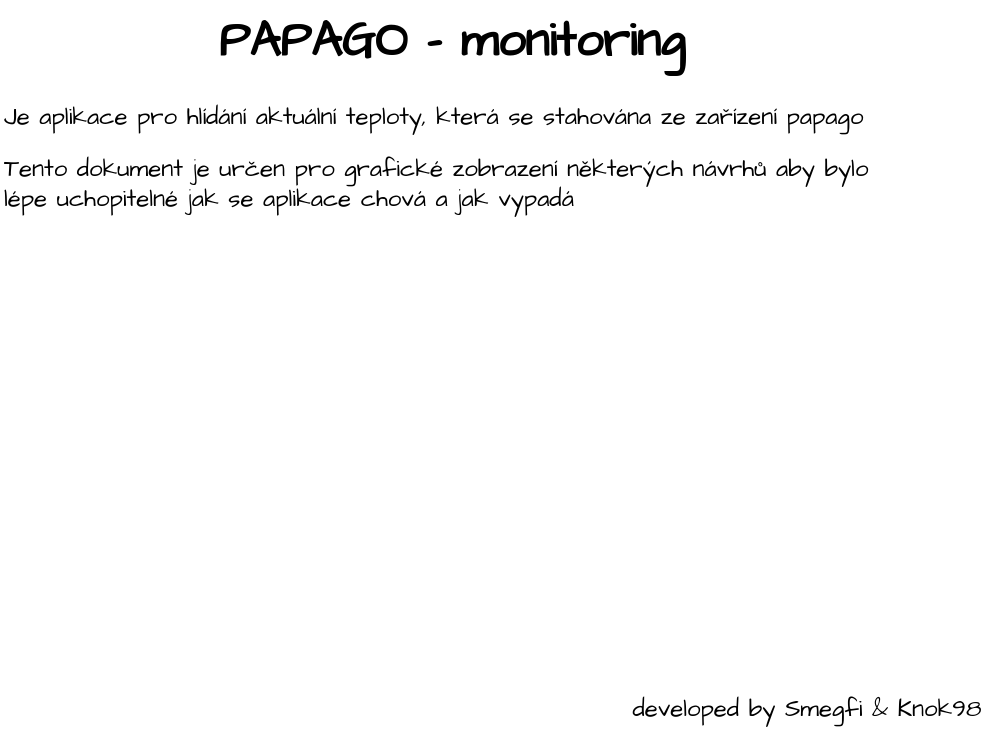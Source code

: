 <mxfile version="26.0.15" pages="5">
  <diagram id="ERtXlMJSA7WXMQ6uc__j" name="README">
    <mxGraphModel dx="1195" dy="643" grid="1" gridSize="10" guides="1" tooltips="1" connect="1" arrows="1" fold="1" page="1" pageScale="1" pageWidth="583" pageHeight="413" math="0" shadow="0">
      <root>
        <mxCell id="0" />
        <mxCell id="1" parent="0" />
        <mxCell id="9PBIs0JBvSnXalmwdj_4-1" value="&lt;h1 style=&quot;text-align: center; margin-top: 0px;&quot;&gt;PAPAGO - monitoring&lt;/h1&gt;&lt;p&gt;Je aplikace pro hlídání aktuální teploty, která se stahována ze zařízení papago&lt;/p&gt;&lt;p&gt;Tento dokument je určen pro grafické zobrazení některých návrhů aby bylo lépe uchopitelné jak se aplikace chová a jak vypadá&lt;/p&gt;" style="text;html=1;whiteSpace=wrap;overflow=hidden;rounded=0;fontFamily=Architects Daughter;fontSource=https%3A%2F%2Ffonts.googleapis.com%2Fcss%3Ffamily%3DArchitects%2BDaughter;" vertex="1" parent="1">
          <mxGeometry x="67" y="30" width="450" height="120" as="geometry" />
        </mxCell>
        <mxCell id="9PBIs0JBvSnXalmwdj_4-3" value="developed by Smegfi &amp;amp; Knok98" style="text;html=1;align=center;verticalAlign=middle;resizable=0;points=[];autosize=1;strokeColor=none;fillColor=none;fontFamily=Architects Daughter;fontSource=https%3A%2F%2Ffonts.googleapis.com%2Fcss%3Ffamily%3DArchitects%2BDaughter;" vertex="1" parent="1">
          <mxGeometry x="370" y="370" width="200" height="30" as="geometry" />
        </mxCell>
      </root>
    </mxGraphModel>
  </diagram>
  <diagram id="iAVykBxmEyGnUhNRmI2c" name="main-scheme">
    <mxGraphModel dx="1595" dy="1043" grid="1" gridSize="10" guides="1" tooltips="1" connect="1" arrows="1" fold="1" page="0" pageScale="1" pageWidth="583" pageHeight="413" math="0" shadow="0">
      <root>
        <mxCell id="0" />
        <mxCell id="1" parent="0" />
        <mxCell id="vjVpThjuLFEiBxzSkFTY-4" style="rounded=0;sketch=1;hachureGap=4;jiggle=2;curveFitting=1;orthogonalLoop=1;jettySize=auto;html=1;fontFamily=Architects Daughter;fontSource=https%3A%2F%2Ffonts.googleapis.com%2Fcss%3Ffamily%3DArchitects%2BDaughter;" edge="1" parent="1" source="vjVpThjuLFEiBxzSkFTY-1" target="vjVpThjuLFEiBxzSkFTY-2">
          <mxGeometry relative="1" as="geometry" />
        </mxCell>
        <mxCell id="vjVpThjuLFEiBxzSkFTY-6" style="edgeStyle=none;shape=connector;rounded=0;sketch=1;hachureGap=4;jiggle=2;curveFitting=1;orthogonalLoop=1;jettySize=auto;html=1;exitX=1;exitY=0.25;exitDx=0;exitDy=0;entryX=0;entryY=0.25;entryDx=0;entryDy=0;strokeColor=default;align=center;verticalAlign=middle;fontFamily=Architects Daughter;fontSource=https%3A%2F%2Ffonts.googleapis.com%2Fcss%3Ffamily%3DArchitects%2BDaughter;fontSize=11;fontColor=default;labelBackgroundColor=default;endArrow=classic;" edge="1" parent="1" source="vjVpThjuLFEiBxzSkFTY-1" target="vjVpThjuLFEiBxzSkFTY-5">
          <mxGeometry relative="1" as="geometry" />
        </mxCell>
        <mxCell id="vjVpThjuLFEiBxzSkFTY-1" value="papago-app" style="rounded=0;whiteSpace=wrap;html=1;sketch=1;hachureGap=4;jiggle=2;curveFitting=1;fontFamily=Architects Daughter;fontSource=https%3A%2F%2Ffonts.googleapis.com%2Fcss%3Ffamily%3DArchitects%2BDaughter;" vertex="1" parent="1">
          <mxGeometry x="10" y="180" width="120" height="60" as="geometry" />
        </mxCell>
        <mxCell id="vjVpThjuLFEiBxzSkFTY-2" value="papago-db" style="shape=cylinder3;whiteSpace=wrap;html=1;boundedLbl=1;backgroundOutline=1;size=7.286;sketch=1;hachureGap=4;jiggle=2;curveFitting=1;fontFamily=Architects Daughter;fontSource=https%3A%2F%2Ffonts.googleapis.com%2Fcss%3Ffamily%3DArchitects%2BDaughter;fillColor=#b0e3e6;strokeColor=#0e8088;" vertex="1" parent="1">
          <mxGeometry x="25" y="320" width="90" height="80" as="geometry" />
        </mxCell>
        <mxCell id="vjVpThjuLFEiBxzSkFTY-7" style="edgeStyle=none;shape=connector;rounded=0;sketch=1;hachureGap=4;jiggle=2;curveFitting=1;orthogonalLoop=1;jettySize=auto;html=1;exitX=0;exitY=0.75;exitDx=0;exitDy=0;entryX=1;entryY=0.75;entryDx=0;entryDy=0;strokeColor=default;align=center;verticalAlign=middle;fontFamily=Architects Daughter;fontSource=https%3A%2F%2Ffonts.googleapis.com%2Fcss%3Ffamily%3DArchitects%2BDaughter;fontSize=11;fontColor=default;labelBackgroundColor=default;endArrow=classic;" edge="1" parent="1" source="vjVpThjuLFEiBxzSkFTY-5" target="vjVpThjuLFEiBxzSkFTY-1">
          <mxGeometry relative="1" as="geometry" />
        </mxCell>
        <mxCell id="vjVpThjuLFEiBxzSkFTY-5" value="papago-deamon" style="rounded=0;whiteSpace=wrap;html=1;sketch=1;hachureGap=4;jiggle=2;curveFitting=1;fontFamily=Architects Daughter;fontSource=https%3A%2F%2Ffonts.googleapis.com%2Fcss%3Ffamily%3DArchitects%2BDaughter;fontSize=11;labelBackgroundColor=default;fillColor=#fad9d5;strokeColor=#ae4132;" vertex="1" parent="1">
          <mxGeometry x="240" y="180" width="120" height="60" as="geometry" />
        </mxCell>
        <mxCell id="vjVpThjuLFEiBxzSkFTY-9" style="edgeStyle=none;shape=connector;rounded=0;sketch=1;hachureGap=4;jiggle=2;curveFitting=1;orthogonalLoop=1;jettySize=auto;html=1;strokeColor=default;align=center;verticalAlign=middle;fontFamily=Architects Daughter;fontSource=https%3A%2F%2Ffonts.googleapis.com%2Fcss%3Ffamily%3DArchitects%2BDaughter;fontSize=11;fontColor=default;labelBackgroundColor=default;endArrow=classic;" edge="1" parent="1" source="vjVpThjuLFEiBxzSkFTY-8" target="vjVpThjuLFEiBxzSkFTY-1">
          <mxGeometry relative="1" as="geometry" />
        </mxCell>
        <mxCell id="vjVpThjuLFEiBxzSkFTY-8" value="Users" style="shape=umlActor;verticalLabelPosition=bottom;verticalAlign=top;html=1;outlineConnect=0;sketch=1;hachureGap=4;jiggle=2;curveFitting=1;fontFamily=Architects Daughter;fontSource=https%3A%2F%2Ffonts.googleapis.com%2Fcss%3Ffamily%3DArchitects%2BDaughter;fontSize=11;fontColor=default;labelBackgroundColor=default;" vertex="1" parent="1">
          <mxGeometry x="-170" y="180" width="30" height="60" as="geometry" />
        </mxCell>
        <mxCell id="vjVpThjuLFEiBxzSkFTY-13" style="edgeStyle=none;shape=connector;rounded=0;sketch=1;hachureGap=4;jiggle=2;curveFitting=1;orthogonalLoop=1;jettySize=auto;html=1;strokeColor=default;align=center;verticalAlign=middle;fontFamily=Architects Daughter;fontSource=https%3A%2F%2Ffonts.googleapis.com%2Fcss%3Ffamily%3DArchitects%2BDaughter;fontSize=11;fontColor=default;labelBackgroundColor=default;endArrow=classic;" edge="1" parent="1" source="vjVpThjuLFEiBxzSkFTY-10" target="vjVpThjuLFEiBxzSkFTY-1">
          <mxGeometry relative="1" as="geometry" />
        </mxCell>
        <mxCell id="vjVpThjuLFEiBxzSkFTY-10" value="papago-device-1" style="verticalLabelPosition=top;sketch=0;html=1;fillColor=#A153A0;strokeColor=#ffffff;verticalAlign=bottom;align=center;points=[[0,0.5,0],[0.125,0.25,0],[0.25,0,0],[0.5,0,0],[0.75,0,0],[0.875,0.25,0],[1,0.5,0],[0.875,0.75,0],[0.75,1,0],[0.5,1,0],[0.125,0.75,0]];pointerEvents=1;shape=mxgraph.cisco_safe.compositeIcon;bgIcon=mxgraph.cisco_safe.design.blank_device;resIcon=mxgraph.cisco_safe.design.sensor;hachureGap=4;jiggle=2;curveFitting=1;fontFamily=Architects Daughter;fontSource=https%3A%2F%2Ffonts.googleapis.com%2Fcss%3Ffamily%3DArchitects%2BDaughter;fontSize=11;fontColor=default;labelBackgroundColor=default;labelPosition=center;" vertex="1" parent="1">
          <mxGeometry x="-65" width="50" height="45" as="geometry" />
        </mxCell>
        <mxCell id="vjVpThjuLFEiBxzSkFTY-14" style="edgeStyle=none;shape=connector;rounded=0;sketch=1;hachureGap=4;jiggle=2;curveFitting=1;orthogonalLoop=1;jettySize=auto;html=1;strokeColor=default;align=center;verticalAlign=middle;fontFamily=Architects Daughter;fontSource=https%3A%2F%2Ffonts.googleapis.com%2Fcss%3Ffamily%3DArchitects%2BDaughter;fontSize=11;fontColor=default;labelBackgroundColor=default;endArrow=classic;" edge="1" parent="1" source="vjVpThjuLFEiBxzSkFTY-11" target="vjVpThjuLFEiBxzSkFTY-1">
          <mxGeometry relative="1" as="geometry" />
        </mxCell>
        <mxCell id="vjVpThjuLFEiBxzSkFTY-11" value="papago-device-2" style="verticalLabelPosition=top;sketch=0;html=1;fillColor=#A153A0;strokeColor=#ffffff;verticalAlign=bottom;align=center;points=[[0,0.5,0],[0.125,0.25,0],[0.25,0,0],[0.5,0,0],[0.75,0,0],[0.875,0.25,0],[1,0.5,0],[0.875,0.75,0],[0.75,1,0],[0.5,1,0],[0.125,0.75,0]];pointerEvents=1;shape=mxgraph.cisco_safe.compositeIcon;bgIcon=mxgraph.cisco_safe.design.blank_device;resIcon=mxgraph.cisco_safe.design.sensor;hachureGap=4;jiggle=2;curveFitting=1;fontFamily=Architects Daughter;fontSource=https%3A%2F%2Ffonts.googleapis.com%2Fcss%3Ffamily%3DArchitects%2BDaughter;fontSize=11;fontColor=default;labelBackgroundColor=default;labelPosition=center;" vertex="1" parent="1">
          <mxGeometry x="45" width="50" height="45" as="geometry" />
        </mxCell>
        <mxCell id="vjVpThjuLFEiBxzSkFTY-15" style="edgeStyle=none;shape=connector;rounded=0;sketch=1;hachureGap=4;jiggle=2;curveFitting=1;orthogonalLoop=1;jettySize=auto;html=1;strokeColor=default;align=center;verticalAlign=middle;fontFamily=Architects Daughter;fontSource=https%3A%2F%2Ffonts.googleapis.com%2Fcss%3Ffamily%3DArchitects%2BDaughter;fontSize=11;fontColor=default;labelBackgroundColor=default;endArrow=classic;" edge="1" parent="1" source="vjVpThjuLFEiBxzSkFTY-12" target="vjVpThjuLFEiBxzSkFTY-1">
          <mxGeometry relative="1" as="geometry" />
        </mxCell>
        <mxCell id="vjVpThjuLFEiBxzSkFTY-12" value="papago-device-3" style="verticalLabelPosition=top;sketch=0;html=1;fillColor=#A153A0;strokeColor=#ffffff;verticalAlign=bottom;align=center;points=[[0,0.5,0],[0.125,0.25,0],[0.25,0,0],[0.5,0,0],[0.75,0,0],[0.875,0.25,0],[1,0.5,0],[0.875,0.75,0],[0.75,1,0],[0.5,1,0],[0.125,0.75,0]];pointerEvents=1;shape=mxgraph.cisco_safe.compositeIcon;bgIcon=mxgraph.cisco_safe.design.blank_device;resIcon=mxgraph.cisco_safe.design.sensor;hachureGap=4;jiggle=2;curveFitting=1;fontFamily=Architects Daughter;fontSource=https%3A%2F%2Ffonts.googleapis.com%2Fcss%3Ffamily%3DArchitects%2BDaughter;fontSize=11;fontColor=default;labelBackgroundColor=default;labelPosition=center;" vertex="1" parent="1">
          <mxGeometry x="155" width="50" height="45" as="geometry" />
        </mxCell>
      </root>
    </mxGraphModel>
  </diagram>
  <diagram id="_IgVhJZxxl0dEMj-9pHh" name="deamon-detail">
    <mxGraphModel dx="1595" dy="1043" grid="1" gridSize="10" guides="1" tooltips="1" connect="1" arrows="1" fold="1" page="0" pageScale="1" pageWidth="827" pageHeight="1169" math="0" shadow="0">
      <root>
        <mxCell id="0" />
        <mxCell id="1" parent="0" />
        <mxCell id="ROUP3dk4vC2ex6z-BaYG-6" style="edgeStyle=none;shape=connector;rounded=0;sketch=1;hachureGap=4;jiggle=2;curveFitting=1;orthogonalLoop=1;jettySize=auto;html=1;strokeColor=default;align=center;verticalAlign=middle;fontFamily=Architects Daughter;fontSource=https%3A%2F%2Ffonts.googleapis.com%2Fcss%3Ffamily%3DArchitects%2BDaughter;fontSize=11;fontColor=default;labelBackgroundColor=default;endArrow=classic;" parent="1" source="ROUP3dk4vC2ex6z-BaYG-1" target="ROUP3dk4vC2ex6z-BaYG-3" edge="1">
          <mxGeometry relative="1" as="geometry" />
        </mxCell>
        <mxCell id="ROUP3dk4vC2ex6z-BaYG-9" style="edgeStyle=none;shape=connector;rounded=0;sketch=1;hachureGap=4;jiggle=2;curveFitting=1;orthogonalLoop=1;jettySize=auto;html=1;exitX=1;exitY=0.75;exitDx=0;exitDy=0;entryX=0;entryY=0.75;entryDx=0;entryDy=0;strokeColor=default;align=center;verticalAlign=middle;fontFamily=Architects Daughter;fontSource=https%3A%2F%2Ffonts.googleapis.com%2Fcss%3Ffamily%3DArchitects%2BDaughter;fontSize=11;fontColor=default;labelBackgroundColor=default;endArrow=classic;" parent="1" source="ROUP3dk4vC2ex6z-BaYG-1" target="ROUP3dk4vC2ex6z-BaYG-2" edge="1">
          <mxGeometry relative="1" as="geometry" />
        </mxCell>
        <mxCell id="ROUP3dk4vC2ex6z-BaYG-1" value="papago-app&lt;div&gt;(next.js)&lt;/div&gt;" style="rounded=0;whiteSpace=wrap;html=1;sketch=1;hachureGap=4;jiggle=2;curveFitting=1;fontFamily=Architects Daughter;fontSource=https%3A%2F%2Ffonts.googleapis.com%2Fcss%3Ffamily%3DArchitects%2BDaughter;fontSize=11;labelBackgroundColor=default;fillColor=#d0cee2;strokeColor=#56517e;" parent="1" vertex="1">
          <mxGeometry x="-100" y="-90" width="120" height="60" as="geometry" />
        </mxCell>
        <mxCell id="ROUP3dk4vC2ex6z-BaYG-10" style="edgeStyle=none;shape=connector;rounded=0;sketch=1;hachureGap=4;jiggle=2;curveFitting=1;orthogonalLoop=1;jettySize=auto;html=1;exitX=0;exitY=0.25;exitDx=0;exitDy=0;entryX=1;entryY=0.25;entryDx=0;entryDy=0;strokeColor=default;align=center;verticalAlign=middle;fontFamily=Architects Daughter;fontSource=https%3A%2F%2Ffonts.googleapis.com%2Fcss%3Ffamily%3DArchitects%2BDaughter;fontSize=11;fontColor=default;labelBackgroundColor=default;endArrow=classic;" parent="1" source="ROUP3dk4vC2ex6z-BaYG-2" target="ROUP3dk4vC2ex6z-BaYG-1" edge="1">
          <mxGeometry relative="1" as="geometry" />
        </mxCell>
        <mxCell id="ROUP3dk4vC2ex6z-BaYG-2" value="papago-deamon&lt;div&gt;(python)&lt;/div&gt;" style="rounded=0;whiteSpace=wrap;html=1;sketch=1;hachureGap=4;jiggle=2;curveFitting=1;fontFamily=Architects Daughter;fontSource=https%3A%2F%2Ffonts.googleapis.com%2Fcss%3Ffamily%3DArchitects%2BDaughter;fontSize=11;labelBackgroundColor=default;fillColor=#fad7ac;strokeColor=#b46504;" parent="1" vertex="1">
          <mxGeometry x="270" y="-90" width="120" height="60" as="geometry" />
        </mxCell>
        <mxCell id="ROUP3dk4vC2ex6z-BaYG-3" value="papago-db" style="shape=cylinder3;whiteSpace=wrap;html=1;boundedLbl=1;backgroundOutline=1;size=9.485;sketch=1;hachureGap=4;jiggle=2;curveFitting=1;fontFamily=Architects Daughter;fontSource=https%3A%2F%2Ffonts.googleapis.com%2Fcss%3Ffamily%3DArchitects%2BDaughter;fontSize=11;labelBackgroundColor=default;fillColor=#b1ddf0;strokeColor=#10739e;" parent="1" vertex="1">
          <mxGeometry x="-90" y="40" width="100" height="90" as="geometry" />
        </mxCell>
        <mxCell id="ROUP3dk4vC2ex6z-BaYG-11" value="HTTP GET - /api/settings/crontab" style="text;html=1;align=center;verticalAlign=middle;whiteSpace=wrap;rounded=0;fontFamily=Architects Daughter;fontSource=https%3A%2F%2Ffonts.googleapis.com%2Fcss%3Ffamily%3DArchitects%2BDaughter;fontSize=11;fontColor=default;labelBackgroundColor=default;" parent="1" vertex="1">
          <mxGeometry x="20" y="-40" width="250" height="30" as="geometry" />
        </mxCell>
        <mxCell id="ROUP3dk4vC2ex6z-BaYG-12" value="HTTP GET - /api/fetch-devices" style="text;html=1;align=center;verticalAlign=middle;whiteSpace=wrap;rounded=0;fontFamily=Architects Daughter;fontSource=https%3A%2F%2Ffonts.googleapis.com%2Fcss%3Ffamily%3DArchitects%2BDaughter;fontSize=11;fontColor=default;labelBackgroundColor=default;" parent="1" vertex="1">
          <mxGeometry x="20" y="-110" width="250" height="30" as="geometry" />
        </mxCell>
      </root>
    </mxGraphModel>
  </diagram>
  <diagram name="dashboard - wireframe" id="xbCWJBpyQ70ePlggiMD1">
    <mxGraphModel dx="1909" dy="939" grid="1" gridSize="10" guides="1" tooltips="1" connect="1" arrows="1" fold="1" page="0" pageScale="1" pageWidth="827" pageHeight="1169" math="0" shadow="0">
      <root>
        <mxCell id="0" />
        <mxCell id="1" parent="0" />
        <mxCell id="HNCjidPJLLMuxxQxsIR8-1" value="" style="rounded=0;whiteSpace=wrap;html=1;sketch=1;hachureGap=4;jiggle=2;curveFitting=1;fontFamily=Architects Daughter;fontSource=https%3A%2F%2Ffonts.googleapis.com%2Fcss%3Ffamily%3DArchitects%2BDaughter;" parent="1" vertex="1">
          <mxGeometry x="30" y="200" width="600" height="400" as="geometry" />
        </mxCell>
        <mxCell id="HNCjidPJLLMuxxQxsIR8-2" value="&lt;h1 style=&quot;margin-top: 0px;&quot;&gt;Dashboard&lt;/h1&gt;&lt;p&gt;route: /&lt;/p&gt;" style="text;html=1;whiteSpace=wrap;overflow=hidden;rounded=0;fontFamily=Architects Daughter;fontSource=https%3A%2F%2Ffonts.googleapis.com%2Fcss%3Ffamily%3DArchitects%2BDaughter;" parent="1" vertex="1">
          <mxGeometry x="30" y="120" width="180" height="80" as="geometry" />
        </mxCell>
        <mxCell id="HNCjidPJLLMuxxQxsIR8-3" value="" style="rounded=0;whiteSpace=wrap;html=1;sketch=1;hachureGap=4;jiggle=2;curveFitting=1;fontFamily=Architects Daughter;fontSource=https%3A%2F%2Ffonts.googleapis.com%2Fcss%3Ffamily%3DArchitects%2BDaughter;" parent="1" vertex="1">
          <mxGeometry x="30" y="200" width="120" height="400" as="geometry" />
        </mxCell>
        <mxCell id="HNCjidPJLLMuxxQxsIR8-13" style="edgeStyle=orthogonalEdgeStyle;rounded=0;sketch=1;hachureGap=4;jiggle=2;curveFitting=1;orthogonalLoop=1;jettySize=auto;html=1;fontFamily=Architects Daughter;fontSource=https%3A%2F%2Ffonts.googleapis.com%2Fcss%3Ffamily%3DArchitects%2BDaughter;" parent="1" source="HNCjidPJLLMuxxQxsIR8-4" target="HNCjidPJLLMuxxQxsIR8-10" edge="1">
          <mxGeometry relative="1" as="geometry" />
        </mxCell>
        <mxCell id="HNCjidPJLLMuxxQxsIR8-4" value="Zařízení" style="rounded=0;whiteSpace=wrap;html=1;sketch=1;hachureGap=4;jiggle=2;curveFitting=1;fontFamily=Architects Daughter;fontSource=https%3A%2F%2Ffonts.googleapis.com%2Fcss%3Ffamily%3DArchitects%2BDaughter;" parent="1" vertex="1">
          <mxGeometry x="40" y="250" width="100" height="20" as="geometry" />
        </mxCell>
        <mxCell id="HNCjidPJLLMuxxQxsIR8-18" style="edgeStyle=orthogonalEdgeStyle;rounded=0;sketch=1;hachureGap=4;jiggle=2;curveFitting=1;orthogonalLoop=1;jettySize=auto;html=1;fontFamily=Architects Daughter;fontSource=https%3A%2F%2Ffonts.googleapis.com%2Fcss%3Ffamily%3DArchitects%2BDaughter;" parent="1" source="HNCjidPJLLMuxxQxsIR8-5" target="HNCjidPJLLMuxxQxsIR8-14" edge="1">
          <mxGeometry relative="1" as="geometry" />
        </mxCell>
        <mxCell id="HNCjidPJLLMuxxQxsIR8-5" value="Měření" style="rounded=0;whiteSpace=wrap;html=1;sketch=1;hachureGap=4;jiggle=2;curveFitting=1;fontFamily=Architects Daughter;fontSource=https%3A%2F%2Ffonts.googleapis.com%2Fcss%3Ffamily%3DArchitects%2BDaughter;" parent="1" vertex="1">
          <mxGeometry x="40" y="280" width="100" height="20" as="geometry" />
        </mxCell>
        <mxCell id="HNCjidPJLLMuxxQxsIR8-16" style="edgeStyle=orthogonalEdgeStyle;rounded=0;sketch=1;hachureGap=4;jiggle=2;curveFitting=1;orthogonalLoop=1;jettySize=auto;html=1;fontFamily=Architects Daughter;fontSource=https%3A%2F%2Ffonts.googleapis.com%2Fcss%3Ffamily%3DArchitects%2BDaughter;" parent="1" source="HNCjidPJLLMuxxQxsIR8-6" target="HNCjidPJLLMuxxQxsIR8-15" edge="1">
          <mxGeometry relative="1" as="geometry" />
        </mxCell>
        <mxCell id="HNCjidPJLLMuxxQxsIR8-6" value="Nastavení" style="rounded=0;whiteSpace=wrap;html=1;sketch=1;hachureGap=4;jiggle=2;curveFitting=1;fontFamily=Architects Daughter;fontSource=https%3A%2F%2Ffonts.googleapis.com%2Fcss%3Ffamily%3DArchitects%2BDaughter;" parent="1" vertex="1">
          <mxGeometry x="40" y="310" width="100" height="20" as="geometry" />
        </mxCell>
        <mxCell id="HNCjidPJLLMuxxQxsIR8-12" style="edgeStyle=orthogonalEdgeStyle;rounded=0;sketch=1;hachureGap=4;jiggle=2;curveFitting=1;orthogonalLoop=1;jettySize=auto;html=1;fontFamily=Architects Daughter;fontSource=https%3A%2F%2Ffonts.googleapis.com%2Fcss%3Ffamily%3DArchitects%2BDaughter;" parent="1" source="HNCjidPJLLMuxxQxsIR8-8" target="HNCjidPJLLMuxxQxsIR8-11" edge="1">
          <mxGeometry relative="1" as="geometry" />
        </mxCell>
        <mxCell id="HNCjidPJLLMuxxQxsIR8-8" value="Papago" style="rounded=0;whiteSpace=wrap;html=1;sketch=1;hachureGap=4;jiggle=2;curveFitting=1;fontFamily=Architects Daughter;fontSource=https%3A%2F%2Ffonts.googleapis.com%2Fcss%3Ffamily%3DArchitects%2BDaughter;" parent="1" vertex="1">
          <mxGeometry x="40" y="210" width="100" height="30" as="geometry" />
        </mxCell>
        <mxCell id="HNCjidPJLLMuxxQxsIR8-10" value="/device" style="text;html=1;align=center;verticalAlign=middle;whiteSpace=wrap;rounded=0;fontFamily=Architects Daughter;fontSource=https%3A%2F%2Ffonts.googleapis.com%2Fcss%3Ffamily%3DArchitects%2BDaughter;" parent="1" vertex="1">
          <mxGeometry x="-120" y="245" width="80" height="30" as="geometry" />
        </mxCell>
        <mxCell id="HNCjidPJLLMuxxQxsIR8-11" value="/" style="text;html=1;align=center;verticalAlign=middle;whiteSpace=wrap;rounded=0;fontFamily=Architects Daughter;fontSource=https%3A%2F%2Ffonts.googleapis.com%2Fcss%3Ffamily%3DArchitects%2BDaughter;" parent="1" vertex="1">
          <mxGeometry x="-120" y="210" width="80" height="30" as="geometry" />
        </mxCell>
        <mxCell id="HNCjidPJLLMuxxQxsIR8-14" value="/measuring" style="text;html=1;align=center;verticalAlign=middle;whiteSpace=wrap;rounded=0;fontFamily=Architects Daughter;fontSource=https%3A%2F%2Ffonts.googleapis.com%2Fcss%3Ffamily%3DArchitects%2BDaughter;" parent="1" vertex="1">
          <mxGeometry x="-120" y="275" width="80" height="30" as="geometry" />
        </mxCell>
        <mxCell id="HNCjidPJLLMuxxQxsIR8-15" value="/settings" style="text;html=1;align=center;verticalAlign=middle;whiteSpace=wrap;rounded=0;fontFamily=Architects Daughter;fontSource=https%3A%2F%2Ffonts.googleapis.com%2Fcss%3Ffamily%3DArchitects%2BDaughter;" parent="1" vertex="1">
          <mxGeometry x="-120" y="305" width="80" height="30" as="geometry" />
        </mxCell>
        <mxCell id="HNCjidPJLLMuxxQxsIR8-20" value="&lt;font style=&quot;font-size: 16px;&quot;&gt;&lt;b style=&quot;&quot;&gt;Dashboard&lt;/b&gt;&lt;/font&gt;" style="text;html=1;align=left;verticalAlign=middle;whiteSpace=wrap;rounded=0;fontFamily=Architects Daughter;fontSource=https%3A%2F%2Ffonts.googleapis.com%2Fcss%3Ffamily%3DArchitects%2BDaughter;" parent="1" vertex="1">
          <mxGeometry x="160" y="230" width="460" height="20" as="geometry" />
        </mxCell>
        <mxCell id="HNCjidPJLLMuxxQxsIR8-21" value="" style="rounded=0;whiteSpace=wrap;html=1;sketch=1;hachureGap=4;jiggle=2;curveFitting=1;fontFamily=Architects Daughter;fontSource=https%3A%2F%2Ffonts.googleapis.com%2Fcss%3Ffamily%3DArchitects%2BDaughter;" parent="1" vertex="1">
          <mxGeometry x="150" y="200" width="480" height="20" as="geometry" />
        </mxCell>
        <mxCell id="HNCjidPJLLMuxxQxsIR8-22" value="" style="rounded=1;whiteSpace=wrap;html=1;sketch=1;hachureGap=4;jiggle=2;curveFitting=1;fontFamily=Architects Daughter;fontSource=https%3A%2F%2Ffonts.googleapis.com%2Fcss%3Ffamily%3DArchitects%2BDaughter;" parent="1" vertex="1">
          <mxGeometry x="160" y="260" width="220" height="190" as="geometry" />
        </mxCell>
        <mxCell id="HNCjidPJLLMuxxQxsIR8-25" value="Teplota" style="text;html=1;align=left;verticalAlign=middle;whiteSpace=wrap;rounded=0;fontFamily=Architects Daughter;fontSource=https%3A%2F%2Ffonts.googleapis.com%2Fcss%3Ffamily%3DArchitects%2BDaughter;fontSize=13;fontStyle=1" parent="1" vertex="1">
          <mxGeometry x="170" y="265" width="200" height="30" as="geometry" />
        </mxCell>
        <mxCell id="HNCjidPJLLMuxxQxsIR8-27" value="13:00" style="rounded=1;whiteSpace=wrap;html=1;sketch=1;hachureGap=4;jiggle=2;curveFitting=1;fontFamily=Architects Daughter;fontSource=https%3A%2F%2Ffonts.googleapis.com%2Fcss%3Ffamily%3DArchitects%2BDaughter;" parent="1" vertex="1">
          <mxGeometry x="190" y="300" width="60" height="20" as="geometry" />
        </mxCell>
        <mxCell id="HNCjidPJLLMuxxQxsIR8-28" value="15:00" style="rounded=1;whiteSpace=wrap;html=1;sketch=1;hachureGap=4;jiggle=2;curveFitting=1;fontFamily=Architects Daughter;fontSource=https%3A%2F%2Ffonts.googleapis.com%2Fcss%3Ffamily%3DArchitects%2BDaughter;" parent="1" vertex="1">
          <mxGeometry x="310" y="300" width="60" height="20" as="geometry" />
        </mxCell>
        <mxCell id="HNCjidPJLLMuxxQxsIR8-29" value="Od" style="text;html=1;align=center;verticalAlign=middle;whiteSpace=wrap;rounded=0;fontFamily=Architects Daughter;fontSource=https%3A%2F%2Ffonts.googleapis.com%2Fcss%3Ffamily%3DArchitects%2BDaughter;" parent="1" vertex="1">
          <mxGeometry x="150" y="295" width="50" height="30" as="geometry" />
        </mxCell>
        <mxCell id="HNCjidPJLLMuxxQxsIR8-30" value="Do" style="text;html=1;align=center;verticalAlign=middle;whiteSpace=wrap;rounded=0;fontFamily=Architects Daughter;fontSource=https%3A%2F%2Ffonts.googleapis.com%2Fcss%3Ffamily%3DArchitects%2BDaughter;" parent="1" vertex="1">
          <mxGeometry x="270" y="295" width="50" height="30" as="geometry" />
        </mxCell>
        <mxCell id="HNCjidPJLLMuxxQxsIR8-32" value="&lt;font style=&quot;font-size: 11px;&quot;&gt;papago001&amp;nbsp; &amp;nbsp; &amp;nbsp; &amp;nbsp;⬇️&lt;/font&gt;" style="rounded=1;whiteSpace=wrap;html=1;sketch=1;hachureGap=4;jiggle=2;curveFitting=1;fontFamily=Architects Daughter;fontSource=https%3A%2F%2Ffonts.googleapis.com%2Fcss%3Ffamily%3DArchitects%2BDaughter;align=left;fontStyle=1" parent="1" vertex="1">
          <mxGeometry x="270" y="270" width="100" height="20" as="geometry" />
        </mxCell>
        <mxCell id="HNCjidPJLLMuxxQxsIR8-33" value="" style="rounded=1;whiteSpace=wrap;html=1;sketch=1;hachureGap=4;jiggle=2;curveFitting=1;fontFamily=Architects Daughter;fontSource=https%3A%2F%2Ffonts.googleapis.com%2Fcss%3Ffamily%3DArchitects%2BDaughter;" parent="1" vertex="1">
          <mxGeometry x="400" y="260" width="220" height="190" as="geometry" />
        </mxCell>
        <mxCell id="HNCjidPJLLMuxxQxsIR8-34" value="Vlhkost" style="text;html=1;align=left;verticalAlign=middle;whiteSpace=wrap;rounded=0;fontFamily=Architects Daughter;fontSource=https%3A%2F%2Ffonts.googleapis.com%2Fcss%3Ffamily%3DArchitects%2BDaughter;fontSize=13;fontStyle=1" parent="1" vertex="1">
          <mxGeometry x="410" y="265" width="200" height="30" as="geometry" />
        </mxCell>
        <mxCell id="HNCjidPJLLMuxxQxsIR8-35" value="13:50" style="rounded=1;whiteSpace=wrap;html=1;sketch=1;hachureGap=4;jiggle=2;curveFitting=1;fontFamily=Architects Daughter;fontSource=https%3A%2F%2Ffonts.googleapis.com%2Fcss%3Ffamily%3DArchitects%2BDaughter;" parent="1" vertex="1">
          <mxGeometry x="430" y="300" width="60" height="20" as="geometry" />
        </mxCell>
        <mxCell id="HNCjidPJLLMuxxQxsIR8-36" value="19:20" style="rounded=1;whiteSpace=wrap;html=1;sketch=1;hachureGap=4;jiggle=2;curveFitting=1;fontFamily=Architects Daughter;fontSource=https%3A%2F%2Ffonts.googleapis.com%2Fcss%3Ffamily%3DArchitects%2BDaughter;" parent="1" vertex="1">
          <mxGeometry x="550" y="300" width="60" height="20" as="geometry" />
        </mxCell>
        <mxCell id="HNCjidPJLLMuxxQxsIR8-37" value="Od" style="text;html=1;align=center;verticalAlign=middle;whiteSpace=wrap;rounded=0;fontFamily=Architects Daughter;fontSource=https%3A%2F%2Ffonts.googleapis.com%2Fcss%3Ffamily%3DArchitects%2BDaughter;" parent="1" vertex="1">
          <mxGeometry x="390" y="295" width="50" height="30" as="geometry" />
        </mxCell>
        <mxCell id="HNCjidPJLLMuxxQxsIR8-38" value="Do" style="text;html=1;align=center;verticalAlign=middle;whiteSpace=wrap;rounded=0;fontFamily=Architects Daughter;fontSource=https%3A%2F%2Ffonts.googleapis.com%2Fcss%3Ffamily%3DArchitects%2BDaughter;" parent="1" vertex="1">
          <mxGeometry x="510" y="295" width="50" height="30" as="geometry" />
        </mxCell>
        <mxCell id="HNCjidPJLLMuxxQxsIR8-39" value="&lt;font style=&quot;font-size: 11px;&quot;&gt;papago002&amp;nbsp; &amp;nbsp; &amp;nbsp; ⬇️&lt;/font&gt;" style="rounded=1;whiteSpace=wrap;html=1;sketch=1;hachureGap=4;jiggle=2;curveFitting=1;fontFamily=Architects Daughter;fontSource=https%3A%2F%2Ffonts.googleapis.com%2Fcss%3Ffamily%3DArchitects%2BDaughter;align=left;fontStyle=1" parent="1" vertex="1">
          <mxGeometry x="510" y="270" width="100" height="20" as="geometry" />
        </mxCell>
        <mxCell id="HNCjidPJLLMuxxQxsIR8-40" value="" style="rounded=0;whiteSpace=wrap;html=1;sketch=1;hachureGap=4;jiggle=2;curveFitting=1;fontFamily=Architects Daughter;fontSource=https%3A%2F%2Ffonts.googleapis.com%2Fcss%3Ffamily%3DArchitects%2BDaughter;fillColor=#f5f5f5;fontColor=#333333;strokeColor=#666666;" parent="1" vertex="1">
          <mxGeometry x="170" y="330" width="200" height="110" as="geometry" />
        </mxCell>
        <mxCell id="HNCjidPJLLMuxxQxsIR8-42" value="" style="sketch=0;aspect=fixed;pointerEvents=1;shadow=0;dashed=0;html=1;strokeColor=#666666;labelPosition=center;verticalLabelPosition=bottom;verticalAlign=top;align=center;fillColor=#f5f5f5;shape=mxgraph.mscae.general.graph;hachureGap=4;jiggle=2;curveFitting=1;fontFamily=Architects Daughter;fontSource=https%3A%2F%2Ffonts.googleapis.com%2Fcss%3Ffamily%3DArchitects%2BDaughter;rotation=0;flipV=0;flipH=1;fontColor=#333333;" parent="1" vertex="1">
          <mxGeometry x="270" y="340" width="100" height="100" as="geometry" />
        </mxCell>
        <mxCell id="HNCjidPJLLMuxxQxsIR8-41" value="" style="sketch=0;aspect=fixed;pointerEvents=1;shadow=0;dashed=0;html=1;strokeColor=#666666;labelPosition=center;verticalLabelPosition=bottom;verticalAlign=top;align=center;fillColor=#f5f5f5;shape=mxgraph.mscae.general.graph;hachureGap=4;jiggle=2;curveFitting=1;fontFamily=Architects Daughter;fontSource=https%3A%2F%2Ffonts.googleapis.com%2Fcss%3Ffamily%3DArchitects%2BDaughter;fontColor=#333333;" parent="1" vertex="1">
          <mxGeometry x="170" y="340" width="100" height="100" as="geometry" />
        </mxCell>
        <mxCell id="HNCjidPJLLMuxxQxsIR8-43" value="" style="rounded=0;whiteSpace=wrap;html=1;sketch=1;hachureGap=4;jiggle=2;curveFitting=1;fontFamily=Architects Daughter;fontSource=https%3A%2F%2Ffonts.googleapis.com%2Fcss%3Ffamily%3DArchitects%2BDaughter;fillColor=#f5f5f5;fontColor=#333333;strokeColor=#666666;" parent="1" vertex="1">
          <mxGeometry x="410" y="330" width="200" height="110" as="geometry" />
        </mxCell>
        <mxCell id="HNCjidPJLLMuxxQxsIR8-44" value="" style="sketch=0;aspect=fixed;pointerEvents=1;shadow=0;dashed=0;html=1;strokeColor=#666666;labelPosition=center;verticalLabelPosition=bottom;verticalAlign=top;align=center;fillColor=#f5f5f5;shape=mxgraph.mscae.general.graph;hachureGap=4;jiggle=2;curveFitting=1;fontFamily=Architects Daughter;fontSource=https%3A%2F%2Ffonts.googleapis.com%2Fcss%3Ffamily%3DArchitects%2BDaughter;rotation=0;flipV=0;flipH=1;fontColor=#333333;" parent="1" vertex="1">
          <mxGeometry x="510" y="340" width="100" height="100" as="geometry" />
        </mxCell>
        <mxCell id="HNCjidPJLLMuxxQxsIR8-45" value="" style="sketch=0;aspect=fixed;pointerEvents=1;shadow=0;dashed=0;html=1;strokeColor=#666666;labelPosition=center;verticalLabelPosition=bottom;verticalAlign=top;align=center;fillColor=#f5f5f5;shape=mxgraph.mscae.general.graph;hachureGap=4;jiggle=2;curveFitting=1;fontFamily=Architects Daughter;fontSource=https%3A%2F%2Ffonts.googleapis.com%2Fcss%3Ffamily%3DArchitects%2BDaughter;fontColor=#333333;" parent="1" vertex="1">
          <mxGeometry x="410" y="340" width="100" height="100" as="geometry" />
        </mxCell>
        <mxCell id="HNCjidPJLLMuxxQxsIR8-48" value="" style="rounded=1;whiteSpace=wrap;html=1;sketch=1;hachureGap=4;jiggle=2;curveFitting=1;fontFamily=Architects Daughter;fontSource=https%3A%2F%2Ffonts.googleapis.com%2Fcss%3Ffamily%3DArchitects%2BDaughter;sketchStyle=rough;absoluteArcSize=0;" parent="1" vertex="1">
          <mxGeometry x="160" y="460" width="220" height="150" as="geometry" />
        </mxCell>
        <mxCell id="HNCjidPJLLMuxxQxsIR8-49" value="Online zařízení" style="text;html=1;align=left;verticalAlign=middle;whiteSpace=wrap;rounded=0;fontFamily=Architects Daughter;fontSource=https%3A%2F%2Ffonts.googleapis.com%2Fcss%3Ffamily%3DArchitects%2BDaughter;fontSize=13;fontStyle=1" parent="1" vertex="1">
          <mxGeometry x="170" y="465" width="200" height="30" as="geometry" />
        </mxCell>
        <mxCell id="HNCjidPJLLMuxxQxsIR8-50" value="🟢 papago001 - K345" style="rounded=1;whiteSpace=wrap;html=1;sketch=1;hachureGap=4;jiggle=2;curveFitting=1;fontFamily=Architects Daughter;fontSource=https%3A%2F%2Ffonts.googleapis.com%2Fcss%3Ffamily%3DArchitects%2BDaughter;align=left;" parent="1" vertex="1">
          <mxGeometry x="170" y="495" width="200" height="25" as="geometry" />
        </mxCell>
        <mxCell id="HNCjidPJLLMuxxQxsIR8-51" value="🟢 papago002 - L209" style="rounded=1;whiteSpace=wrap;html=1;sketch=1;hachureGap=4;jiggle=2;curveFitting=1;fontFamily=Architects Daughter;fontSource=https%3A%2F%2Ffonts.googleapis.com%2Fcss%3Ffamily%3DArchitects%2BDaughter;align=left;" parent="1" vertex="1">
          <mxGeometry x="170" y="530" width="200" height="25" as="geometry" />
        </mxCell>
        <mxCell id="HNCjidPJLLMuxxQxsIR8-52" value="🔴 papago003 - W102b" style="rounded=1;whiteSpace=wrap;html=1;sketch=1;hachureGap=4;jiggle=2;curveFitting=1;fontFamily=Architects Daughter;fontSource=https%3A%2F%2Ffonts.googleapis.com%2Fcss%3Ffamily%3DArchitects%2BDaughter;align=left;" parent="1" vertex="1">
          <mxGeometry x="170" y="560" width="200" height="25" as="geometry" />
        </mxCell>
        <mxCell id="TLbbZOTrhSjbM8ciQ899-1" value="" style="rounded=1;whiteSpace=wrap;html=1;sketch=1;hachureGap=4;jiggle=2;curveFitting=1;fontFamily=Architects Daughter;fontSource=https%3A%2F%2Ffonts.googleapis.com%2Fcss%3Ffamily%3DArchitects%2BDaughter;" vertex="1" parent="1">
          <mxGeometry x="940" y="230" width="220" height="190" as="geometry" />
        </mxCell>
        <mxCell id="TLbbZOTrhSjbM8ciQ899-2" style="edgeStyle=none;shape=connector;rounded=0;sketch=1;hachureGap=4;jiggle=2;curveFitting=1;orthogonalLoop=1;jettySize=auto;html=1;entryX=0;entryY=0.5;entryDx=0;entryDy=0;strokeColor=#2D7600;align=center;verticalAlign=middle;fontFamily=Architects Daughter;fontSource=https%3A%2F%2Ffonts.googleapis.com%2Fcss%3Ffamily%3DArchitects%2BDaughter;fontSize=11;fontColor=light-dark(#66CC00,#66CC00);labelBackgroundColor=default;endArrow=classic;exitX=1;exitY=0;exitDx=0;exitDy=0;fillColor=#60a917;" edge="1" parent="1" source="TLbbZOTrhSjbM8ciQ899-3" target="TLbbZOTrhSjbM8ciQ899-22">
          <mxGeometry relative="1" as="geometry" />
        </mxCell>
        <mxCell id="TLbbZOTrhSjbM8ciQ899-3" value="Vlhkost" style="text;html=1;align=left;verticalAlign=middle;whiteSpace=wrap;rounded=0;fontFamily=Architects Daughter;fontSource=https%3A%2F%2Ffonts.googleapis.com%2Fcss%3Ffamily%3DArchitects%2BDaughter;fontSize=13;fontStyle=1;fontColor=light-dark(#000000,#66CC00);" vertex="1" parent="1">
          <mxGeometry x="950" y="235" width="70" height="30" as="geometry" />
        </mxCell>
        <mxCell id="TLbbZOTrhSjbM8ciQ899-4" value="&lt;font style=&quot;color: light-dark(rgb(0, 80, 239), rgb(0, 80, 239));&quot;&gt;13:50&lt;/font&gt;" style="rounded=1;whiteSpace=wrap;html=1;sketch=1;hachureGap=4;jiggle=2;curveFitting=1;fontFamily=Architects Daughter;fontSource=https%3A%2F%2Ffonts.googleapis.com%2Fcss%3Ffamily%3DArchitects%2BDaughter;" vertex="1" parent="1">
          <mxGeometry x="970" y="270" width="60" height="20" as="geometry" />
        </mxCell>
        <mxCell id="TLbbZOTrhSjbM8ciQ899-5" style="edgeStyle=none;shape=connector;rounded=0;sketch=1;hachureGap=4;jiggle=2;curveFitting=1;orthogonalLoop=1;jettySize=auto;html=1;entryX=0;entryY=0.5;entryDx=0;entryDy=0;strokeColor=#001DBC;align=center;verticalAlign=middle;fontFamily=Architects Daughter;fontSource=https%3A%2F%2Ffonts.googleapis.com%2Fcss%3Ffamily%3DArchitects%2BDaughter;fontSize=11;fontColor=default;labelBackgroundColor=default;endArrow=classic;fillColor=#0050ef;" edge="1" parent="1" source="TLbbZOTrhSjbM8ciQ899-6" target="TLbbZOTrhSjbM8ciQ899-37">
          <mxGeometry relative="1" as="geometry" />
        </mxCell>
        <mxCell id="TLbbZOTrhSjbM8ciQ899-6" value="&lt;font style=&quot;color: light-dark(rgb(0, 80, 239), rgb(0, 80, 239));&quot;&gt;19:20&lt;/font&gt;" style="rounded=1;whiteSpace=wrap;html=1;sketch=1;hachureGap=4;jiggle=2;curveFitting=1;fontFamily=Architects Daughter;fontSource=https%3A%2F%2Ffonts.googleapis.com%2Fcss%3Ffamily%3DArchitects%2BDaughter;" vertex="1" parent="1">
          <mxGeometry x="1090" y="270" width="60" height="20" as="geometry" />
        </mxCell>
        <mxCell id="TLbbZOTrhSjbM8ciQ899-7" value="Od" style="text;html=1;align=center;verticalAlign=middle;whiteSpace=wrap;rounded=0;fontFamily=Architects Daughter;fontSource=https%3A%2F%2Ffonts.googleapis.com%2Fcss%3Ffamily%3DArchitects%2BDaughter;fontColor=light-dark(#0050EF,#0050EF);" vertex="1" parent="1">
          <mxGeometry x="930" y="265" width="50" height="30" as="geometry" />
        </mxCell>
        <mxCell id="TLbbZOTrhSjbM8ciQ899-8" value="Do" style="text;html=1;align=center;verticalAlign=middle;whiteSpace=wrap;rounded=0;fontFamily=Architects Daughter;fontSource=https%3A%2F%2Ffonts.googleapis.com%2Fcss%3Ffamily%3DArchitects%2BDaughter;fontColor=light-dark(#0050EF,#0050EF);" vertex="1" parent="1">
          <mxGeometry x="1050" y="265" width="50" height="30" as="geometry" />
        </mxCell>
        <mxCell id="TLbbZOTrhSjbM8ciQ899-9" style="edgeStyle=none;shape=connector;rounded=0;sketch=1;hachureGap=4;jiggle=2;curveFitting=1;orthogonalLoop=1;jettySize=auto;html=1;entryX=0;entryY=0.5;entryDx=0;entryDy=0;strokeColor=#6F0000;align=center;verticalAlign=middle;fontFamily=Architects Daughter;fontSource=https%3A%2F%2Ffonts.googleapis.com%2Fcss%3Ffamily%3DArchitects%2BDaughter;fontSize=11;fontColor=default;labelBackgroundColor=default;endArrow=classic;fillColor=#a20025;" edge="1" parent="1" source="TLbbZOTrhSjbM8ciQ899-10" target="TLbbZOTrhSjbM8ciQ899-27">
          <mxGeometry relative="1" as="geometry" />
        </mxCell>
        <mxCell id="TLbbZOTrhSjbM8ciQ899-10" value="&lt;font style=&quot;font-size: 11px; color: light-dark(rgb(0, 0, 0), rgb(255, 255, 255));&quot;&gt;papago002&amp;nbsp; &amp;nbsp; &amp;nbsp; ⬇️&lt;/font&gt;" style="rounded=1;whiteSpace=wrap;html=1;sketch=1;hachureGap=4;jiggle=2;curveFitting=1;fontFamily=Architects Daughter;fontSource=https%3A%2F%2Ffonts.googleapis.com%2Fcss%3Ffamily%3DArchitects%2BDaughter;align=left;fontStyle=1;fillColor=#a20025;fontColor=#ffffff;strokeColor=#6F0000;" vertex="1" parent="1">
          <mxGeometry x="1050" y="240" width="100" height="20" as="geometry" />
        </mxCell>
        <mxCell id="TLbbZOTrhSjbM8ciQ899-11" value="" style="rounded=0;whiteSpace=wrap;html=1;sketch=1;hachureGap=4;jiggle=2;curveFitting=1;fontFamily=Architects Daughter;fontSource=https%3A%2F%2Ffonts.googleapis.com%2Fcss%3Ffamily%3DArchitects%2BDaughter;fillColor=#f5f5f5;fontColor=#333333;strokeColor=#666666;" vertex="1" parent="1">
          <mxGeometry x="950" y="300" width="200" height="110" as="geometry" />
        </mxCell>
        <mxCell id="TLbbZOTrhSjbM8ciQ899-12" style="edgeStyle=none;shape=connector;rounded=0;sketch=1;hachureGap=4;jiggle=2;curveFitting=1;orthogonalLoop=1;jettySize=auto;html=1;entryX=0;entryY=0.5;entryDx=0;entryDy=0;strokeColor=default;align=center;verticalAlign=middle;fontFamily=Architects Daughter;fontSource=https%3A%2F%2Ffonts.googleapis.com%2Fcss%3Ffamily%3DArchitects%2BDaughter;fontSize=11;fontColor=default;labelBackgroundColor=default;endArrow=classic;" edge="1" parent="1" source="TLbbZOTrhSjbM8ciQ899-13" target="TLbbZOTrhSjbM8ciQ899-42">
          <mxGeometry relative="1" as="geometry" />
        </mxCell>
        <mxCell id="TLbbZOTrhSjbM8ciQ899-13" value="" style="sketch=0;aspect=fixed;pointerEvents=1;shadow=0;dashed=0;html=1;strokeColor=#666666;labelPosition=center;verticalLabelPosition=bottom;verticalAlign=top;align=center;fillColor=#f5f5f5;shape=mxgraph.mscae.general.graph;hachureGap=4;jiggle=2;curveFitting=1;fontFamily=Architects Daughter;fontSource=https%3A%2F%2Ffonts.googleapis.com%2Fcss%3Ffamily%3DArchitects%2BDaughter;rotation=0;flipV=0;flipH=1;fontColor=#333333;" vertex="1" parent="1">
          <mxGeometry x="1050" y="310" width="100" height="100" as="geometry" />
        </mxCell>
        <mxCell id="TLbbZOTrhSjbM8ciQ899-14" value="" style="sketch=0;aspect=fixed;pointerEvents=1;shadow=0;dashed=0;html=1;strokeColor=#666666;labelPosition=center;verticalLabelPosition=bottom;verticalAlign=top;align=center;fillColor=#f5f5f5;shape=mxgraph.mscae.general.graph;hachureGap=4;jiggle=2;curveFitting=1;fontFamily=Architects Daughter;fontSource=https%3A%2F%2Ffonts.googleapis.com%2Fcss%3Ffamily%3DArchitects%2BDaughter;fontColor=#333333;" vertex="1" parent="1">
          <mxGeometry x="950" y="310" width="100" height="100" as="geometry" />
        </mxCell>
        <mxCell id="TLbbZOTrhSjbM8ciQ899-15" value="&lt;h1 style=&quot;margin-top: 0px;&quot;&gt;DashboardCard&lt;/h1&gt;&lt;p&gt;route: /&lt;/p&gt;&lt;p&gt;type: &quot;use client&quot;&lt;/p&gt;" style="text;html=1;whiteSpace=wrap;overflow=hidden;rounded=0;fontFamily=Architects Daughter;fontSource=https%3A%2F%2Ffonts.googleapis.com%2Fcss%3Ffamily%3DArchitects%2BDaughter;" vertex="1" parent="1">
          <mxGeometry x="940" y="120" width="290" height="100" as="geometry" />
        </mxCell>
        <mxCell id="TLbbZOTrhSjbM8ciQ899-16" value="DashboardCard - properties" style="shape=table;startSize=30;container=1;collapsible=0;childLayout=tableLayout;strokeColor=default;fontSize=14;sketch=1;hachureGap=4;jiggle=2;curveFitting=1;fontFamily=Architects Daughter;fontSource=https%3A%2F%2Ffonts.googleapis.com%2Fcss%3Ffamily%3DArchitects%2BDaughter;" vertex="1" parent="1">
          <mxGeometry x="1310" y="130" width="810" height="260" as="geometry" />
        </mxCell>
        <mxCell id="TLbbZOTrhSjbM8ciQ899-17" value="" style="shape=tableRow;horizontal=0;startSize=0;swimlaneHead=0;swimlaneBody=0;strokeColor=inherit;top=0;left=0;bottom=0;right=0;collapsible=0;dropTarget=0;fillColor=none;points=[[0,0.5],[1,0.5]];portConstraint=eastwest;fontSize=16;sketch=1;hachureGap=4;jiggle=2;curveFitting=1;fontFamily=Architects Daughter;fontSource=https%3A%2F%2Ffonts.googleapis.com%2Fcss%3Ffamily%3DArchitects%2BDaughter;" vertex="1" parent="TLbbZOTrhSjbM8ciQ899-16">
          <mxGeometry y="30" width="810" height="30" as="geometry" />
        </mxCell>
        <mxCell id="TLbbZOTrhSjbM8ciQ899-18" value="Název" style="shape=partialRectangle;html=1;whiteSpace=wrap;connectable=0;strokeColor=inherit;overflow=hidden;fillColor=none;top=0;left=0;bottom=0;right=0;pointerEvents=1;fontSize=14;sketch=1;hachureGap=4;jiggle=2;curveFitting=1;fontFamily=Architects Daughter;fontSource=https%3A%2F%2Ffonts.googleapis.com%2Fcss%3Ffamily%3DArchitects%2BDaughter;fontStyle=1" vertex="1" parent="TLbbZOTrhSjbM8ciQ899-17">
          <mxGeometry width="130" height="30" as="geometry">
            <mxRectangle width="130" height="30" as="alternateBounds" />
          </mxGeometry>
        </mxCell>
        <mxCell id="TLbbZOTrhSjbM8ciQ899-19" value="Data type" style="shape=partialRectangle;html=1;whiteSpace=wrap;connectable=0;strokeColor=inherit;overflow=hidden;fillColor=none;top=0;left=0;bottom=0;right=0;pointerEvents=1;fontSize=14;sketch=1;hachureGap=4;jiggle=2;curveFitting=1;fontFamily=Architects Daughter;fontSource=https%3A%2F%2Ffonts.googleapis.com%2Fcss%3Ffamily%3DArchitects%2BDaughter;fontStyle=1" vertex="1" parent="TLbbZOTrhSjbM8ciQ899-17">
          <mxGeometry x="130" width="122" height="30" as="geometry">
            <mxRectangle width="122" height="30" as="alternateBounds" />
          </mxGeometry>
        </mxCell>
        <mxCell id="TLbbZOTrhSjbM8ciQ899-20" value="Popis" style="shape=partialRectangle;html=1;whiteSpace=wrap;connectable=0;strokeColor=inherit;overflow=hidden;fillColor=none;top=0;left=0;bottom=0;right=0;pointerEvents=1;fontSize=14;sketch=1;hachureGap=4;jiggle=2;curveFitting=1;fontFamily=Architects Daughter;fontSource=https%3A%2F%2Ffonts.googleapis.com%2Fcss%3Ffamily%3DArchitects%2BDaughter;fontStyle=1" vertex="1" parent="TLbbZOTrhSjbM8ciQ899-17">
          <mxGeometry x="252" width="338" height="30" as="geometry">
            <mxRectangle width="338" height="30" as="alternateBounds" />
          </mxGeometry>
        </mxCell>
        <mxCell id="TLbbZOTrhSjbM8ciQ899-21" value="Default value" style="shape=partialRectangle;html=1;whiteSpace=wrap;connectable=0;strokeColor=inherit;overflow=hidden;fillColor=none;top=0;left=0;bottom=0;right=0;pointerEvents=1;fontSize=14;sketch=1;hachureGap=4;jiggle=2;curveFitting=1;fontFamily=Architects Daughter;fontSource=https%3A%2F%2Ffonts.googleapis.com%2Fcss%3Ffamily%3DArchitects%2BDaughter;fontStyle=1" vertex="1" parent="TLbbZOTrhSjbM8ciQ899-17">
          <mxGeometry x="590" width="220" height="30" as="geometry">
            <mxRectangle width="220" height="30" as="alternateBounds" />
          </mxGeometry>
        </mxCell>
        <mxCell id="TLbbZOTrhSjbM8ciQ899-22" style="shape=tableRow;horizontal=0;startSize=0;swimlaneHead=0;swimlaneBody=0;strokeColor=inherit;top=0;left=0;bottom=0;right=0;collapsible=0;dropTarget=0;fillColor=none;points=[[0,0.5],[1,0.5]];portConstraint=eastwest;fontSize=16;sketch=1;hachureGap=4;jiggle=2;curveFitting=1;fontFamily=Architects Daughter;fontSource=https%3A%2F%2Ffonts.googleapis.com%2Fcss%3Ffamily%3DArchitects%2BDaughter;" vertex="1" parent="TLbbZOTrhSjbM8ciQ899-16">
          <mxGeometry y="60" width="810" height="40" as="geometry" />
        </mxCell>
        <mxCell id="TLbbZOTrhSjbM8ciQ899-23" value="&lt;font style=&quot;color: light-dark(rgb(0, 0, 0), rgb(255, 255, 255));&quot;&gt;Title&lt;/font&gt;" style="shape=partialRectangle;html=1;whiteSpace=wrap;connectable=0;overflow=hidden;top=0;left=0;bottom=0;right=0;pointerEvents=1;fontSize=15;sketch=1;hachureGap=4;jiggle=2;curveFitting=1;fontFamily=Architects Daughter;fontSource=https%3A%2F%2Ffonts.googleapis.com%2Fcss%3Ffamily%3DArchitects%2BDaughter;fillColor=#60a917;fontColor=light-dark(#FFFFFF,#FFFFFF);strokeColor=#2D7600;" vertex="1" parent="TLbbZOTrhSjbM8ciQ899-22">
          <mxGeometry width="130" height="40" as="geometry">
            <mxRectangle width="130" height="40" as="alternateBounds" />
          </mxGeometry>
        </mxCell>
        <mxCell id="TLbbZOTrhSjbM8ciQ899-24" value="&lt;font style=&quot;color: light-dark(rgb(0, 0, 0), rgb(255, 255, 255));&quot;&gt;string&lt;/font&gt;" style="shape=partialRectangle;html=1;whiteSpace=wrap;connectable=0;strokeColor=#2D7600;overflow=hidden;fillColor=#60a917;top=0;left=0;bottom=0;right=0;pointerEvents=1;fontSize=15;sketch=1;hachureGap=4;jiggle=2;curveFitting=1;fontFamily=Architects Daughter;fontSource=https%3A%2F%2Ffonts.googleapis.com%2Fcss%3Ffamily%3DArchitects%2BDaughter;fontColor=#ffffff;" vertex="1" parent="TLbbZOTrhSjbM8ciQ899-22">
          <mxGeometry x="130" width="122" height="40" as="geometry">
            <mxRectangle width="122" height="40" as="alternateBounds" />
          </mxGeometry>
        </mxCell>
        <mxCell id="TLbbZOTrhSjbM8ciQ899-25" value="&lt;font style=&quot;color: light-dark(rgb(0, 0, 0), rgb(255, 255, 255));&quot;&gt;Název &quot;kartičky&quot; v záhlaví&lt;/font&gt;" style="shape=partialRectangle;html=1;whiteSpace=wrap;connectable=0;strokeColor=#2D7600;overflow=hidden;fillColor=#60a917;top=0;left=0;bottom=0;right=0;pointerEvents=1;fontSize=15;sketch=1;hachureGap=4;jiggle=2;curveFitting=1;fontFamily=Architects Daughter;fontSource=https%3A%2F%2Ffonts.googleapis.com%2Fcss%3Ffamily%3DArchitects%2BDaughter;fontColor=#ffffff;" vertex="1" parent="TLbbZOTrhSjbM8ciQ899-22">
          <mxGeometry x="252" width="338" height="40" as="geometry">
            <mxRectangle width="338" height="40" as="alternateBounds" />
          </mxGeometry>
        </mxCell>
        <mxCell id="TLbbZOTrhSjbM8ciQ899-26" value="&lt;font style=&quot;color: light-dark(rgb(0, 0, 0), rgb(255, 255, 255));&quot;&gt;&quot; &quot;&lt;/font&gt;" style="shape=partialRectangle;html=1;whiteSpace=wrap;connectable=0;strokeColor=#2D7600;overflow=hidden;fillColor=#60a917;top=0;left=0;bottom=0;right=0;pointerEvents=1;fontSize=15;sketch=1;hachureGap=4;jiggle=2;curveFitting=1;fontFamily=Architects Daughter;fontSource=https%3A%2F%2Ffonts.googleapis.com%2Fcss%3Ffamily%3DArchitects%2BDaughter;fontColor=#ffffff;" vertex="1" parent="TLbbZOTrhSjbM8ciQ899-22">
          <mxGeometry x="590" width="220" height="40" as="geometry">
            <mxRectangle width="220" height="40" as="alternateBounds" />
          </mxGeometry>
        </mxCell>
        <mxCell id="TLbbZOTrhSjbM8ciQ899-27" value="" style="shape=tableRow;horizontal=0;startSize=0;swimlaneHead=0;swimlaneBody=0;strokeColor=inherit;top=0;left=0;bottom=0;right=0;collapsible=0;dropTarget=0;fillColor=none;points=[[0,0.5],[1,0.5]];portConstraint=eastwest;fontSize=16;sketch=1;hachureGap=4;jiggle=2;curveFitting=1;fontFamily=Architects Daughter;fontSource=https%3A%2F%2Ffonts.googleapis.com%2Fcss%3Ffamily%3DArchitects%2BDaughter;" vertex="1" parent="TLbbZOTrhSjbM8ciQ899-16">
          <mxGeometry y="100" width="810" height="40" as="geometry" />
        </mxCell>
        <mxCell id="TLbbZOTrhSjbM8ciQ899-28" value="&lt;font style=&quot;color: light-dark(rgb(0, 0, 0), rgb(255, 255, 255));&quot;&gt;Devices&lt;/font&gt;" style="shape=partialRectangle;html=1;whiteSpace=wrap;connectable=0;strokeColor=#6F0000;overflow=hidden;fillColor=#a20025;top=0;left=0;bottom=0;right=0;pointerEvents=1;fontSize=15;sketch=1;hachureGap=4;jiggle=2;curveFitting=1;fontFamily=Architects Daughter;fontSource=https%3A%2F%2Ffonts.googleapis.com%2Fcss%3Ffamily%3DArchitects%2BDaughter;fontColor=#ffffff;" vertex="1" parent="TLbbZOTrhSjbM8ciQ899-27">
          <mxGeometry width="130" height="40" as="geometry">
            <mxRectangle width="130" height="40" as="alternateBounds" />
          </mxGeometry>
        </mxCell>
        <mxCell id="TLbbZOTrhSjbM8ciQ899-29" value="&lt;font style=&quot;color: light-dark(rgb(0, 0, 0), rgb(255, 255, 255));&quot;&gt;device[]&lt;/font&gt;" style="shape=partialRectangle;html=1;whiteSpace=wrap;connectable=0;strokeColor=#6F0000;overflow=hidden;fillColor=#a20025;top=0;left=0;bottom=0;right=0;pointerEvents=1;fontSize=15;sketch=1;hachureGap=4;jiggle=2;curveFitting=1;fontFamily=Architects Daughter;fontSource=https%3A%2F%2Ffonts.googleapis.com%2Fcss%3Ffamily%3DArchitects%2BDaughter;fontColor=#ffffff;" vertex="1" parent="TLbbZOTrhSjbM8ciQ899-27">
          <mxGeometry x="130" width="122" height="40" as="geometry">
            <mxRectangle width="122" height="40" as="alternateBounds" />
          </mxGeometry>
        </mxCell>
        <mxCell id="TLbbZOTrhSjbM8ciQ899-30" value="&lt;font style=&quot;color: light-dark(rgb(0, 0, 0), rgb(255, 255, 255));&quot;&gt;Seznam všech zařízení, která jsou zapnuta&lt;/font&gt;" style="shape=partialRectangle;html=1;whiteSpace=wrap;connectable=0;strokeColor=#6F0000;overflow=hidden;fillColor=#a20025;top=0;left=0;bottom=0;right=0;pointerEvents=1;fontSize=15;sketch=1;hachureGap=4;jiggle=2;curveFitting=1;fontFamily=Architects Daughter;fontSource=https%3A%2F%2Ffonts.googleapis.com%2Fcss%3Ffamily%3DArchitects%2BDaughter;fontColor=#ffffff;" vertex="1" parent="TLbbZOTrhSjbM8ciQ899-27">
          <mxGeometry x="252" width="338" height="40" as="geometry">
            <mxRectangle width="338" height="40" as="alternateBounds" />
          </mxGeometry>
        </mxCell>
        <mxCell id="TLbbZOTrhSjbM8ciQ899-31" value="&lt;font style=&quot;color: light-dark(rgb(0, 0, 0), rgb(255, 255, 255));&quot;&gt;[ ]&lt;/font&gt;" style="shape=partialRectangle;html=1;whiteSpace=wrap;connectable=0;strokeColor=#6F0000;overflow=hidden;fillColor=#a20025;top=0;left=0;bottom=0;right=0;pointerEvents=1;fontSize=15;sketch=1;hachureGap=4;jiggle=2;curveFitting=1;fontFamily=Architects Daughter;fontSource=https%3A%2F%2Ffonts.googleapis.com%2Fcss%3Ffamily%3DArchitects%2BDaughter;fontColor=#ffffff;" vertex="1" parent="TLbbZOTrhSjbM8ciQ899-27">
          <mxGeometry x="590" width="220" height="40" as="geometry">
            <mxRectangle width="220" height="40" as="alternateBounds" />
          </mxGeometry>
        </mxCell>
        <mxCell id="TLbbZOTrhSjbM8ciQ899-32" value="" style="shape=tableRow;horizontal=0;startSize=0;swimlaneHead=0;swimlaneBody=0;strokeColor=inherit;top=0;left=0;bottom=0;right=0;collapsible=0;dropTarget=0;fillColor=none;points=[[0,0.5],[1,0.5]];portConstraint=eastwest;fontSize=16;sketch=1;hachureGap=4;jiggle=2;curveFitting=1;fontFamily=Architects Daughter;fontSource=https%3A%2F%2Ffonts.googleapis.com%2Fcss%3Ffamily%3DArchitects%2BDaughter;" vertex="1" parent="TLbbZOTrhSjbM8ciQ899-16">
          <mxGeometry y="140" width="810" height="40" as="geometry" />
        </mxCell>
        <mxCell id="TLbbZOTrhSjbM8ciQ899-33" value="&lt;font style=&quot;color: light-dark(rgb(0, 0, 0), rgb(255, 255, 255));&quot;&gt;SelectedDevice&lt;/font&gt;" style="shape=partialRectangle;html=1;whiteSpace=wrap;connectable=0;strokeColor=#6F0000;overflow=hidden;fillColor=#a20025;top=0;left=0;bottom=0;right=0;pointerEvents=1;fontSize=15;sketch=1;hachureGap=4;jiggle=2;curveFitting=1;fontFamily=Architects Daughter;fontSource=https%3A%2F%2Ffonts.googleapis.com%2Fcss%3Ffamily%3DArchitects%2BDaughter;fontColor=#ffffff;" vertex="1" parent="TLbbZOTrhSjbM8ciQ899-32">
          <mxGeometry width="130" height="40" as="geometry">
            <mxRectangle width="130" height="40" as="alternateBounds" />
          </mxGeometry>
        </mxCell>
        <mxCell id="TLbbZOTrhSjbM8ciQ899-34" value="&lt;font style=&quot;color: light-dark(rgb(0, 0, 0), rgb(255, 255, 255));&quot;&gt;device&lt;/font&gt;" style="shape=partialRectangle;html=1;whiteSpace=wrap;connectable=0;strokeColor=#6F0000;overflow=hidden;fillColor=#a20025;top=0;left=0;bottom=0;right=0;pointerEvents=1;fontSize=15;sketch=1;hachureGap=4;jiggle=2;curveFitting=1;fontFamily=Architects Daughter;fontSource=https%3A%2F%2Ffonts.googleapis.com%2Fcss%3Ffamily%3DArchitects%2BDaughter;fontColor=#ffffff;" vertex="1" parent="TLbbZOTrhSjbM8ciQ899-32">
          <mxGeometry x="130" width="122" height="40" as="geometry">
            <mxRectangle width="122" height="40" as="alternateBounds" />
          </mxGeometry>
        </mxCell>
        <mxCell id="TLbbZOTrhSjbM8ciQ899-35" value="&lt;font style=&quot;color: light-dark(rgb(0, 0, 0), rgb(255, 255, 255));&quot;&gt;Zvolené zařízení&amp;nbsp;&lt;/font&gt;" style="shape=partialRectangle;html=1;whiteSpace=wrap;connectable=0;strokeColor=#6F0000;overflow=hidden;fillColor=#a20025;top=0;left=0;bottom=0;right=0;pointerEvents=1;fontSize=15;sketch=1;hachureGap=4;jiggle=2;curveFitting=1;fontFamily=Architects Daughter;fontSource=https%3A%2F%2Ffonts.googleapis.com%2Fcss%3Ffamily%3DArchitects%2BDaughter;fontColor=#ffffff;" vertex="1" parent="TLbbZOTrhSjbM8ciQ899-32">
          <mxGeometry x="252" width="338" height="40" as="geometry">
            <mxRectangle width="338" height="40" as="alternateBounds" />
          </mxGeometry>
        </mxCell>
        <mxCell id="TLbbZOTrhSjbM8ciQ899-36" value="&lt;font style=&quot;color: light-dark(rgb(0, 0, 0), rgb(255, 255, 255));&quot;&gt;{ }&lt;/font&gt;" style="shape=partialRectangle;html=1;whiteSpace=wrap;connectable=0;strokeColor=#6F0000;overflow=hidden;fillColor=#a20025;top=0;left=0;bottom=0;right=0;pointerEvents=1;fontSize=15;sketch=1;hachureGap=4;jiggle=2;curveFitting=1;fontFamily=Architects Daughter;fontSource=https%3A%2F%2Ffonts.googleapis.com%2Fcss%3Ffamily%3DArchitects%2BDaughter;fontColor=#ffffff;" vertex="1" parent="TLbbZOTrhSjbM8ciQ899-32">
          <mxGeometry x="590" width="220" height="40" as="geometry">
            <mxRectangle width="220" height="40" as="alternateBounds" />
          </mxGeometry>
        </mxCell>
        <mxCell id="TLbbZOTrhSjbM8ciQ899-37" style="shape=tableRow;horizontal=0;startSize=0;swimlaneHead=0;swimlaneBody=0;strokeColor=inherit;top=0;left=0;bottom=0;right=0;collapsible=0;dropTarget=0;fillColor=none;points=[[0,0.5],[1,0.5]];portConstraint=eastwest;fontSize=16;sketch=1;hachureGap=4;jiggle=2;curveFitting=1;fontFamily=Architects Daughter;fontSource=https%3A%2F%2Ffonts.googleapis.com%2Fcss%3Ffamily%3DArchitects%2BDaughter;" vertex="1" parent="TLbbZOTrhSjbM8ciQ899-16">
          <mxGeometry y="180" width="810" height="40" as="geometry" />
        </mxCell>
        <mxCell id="TLbbZOTrhSjbM8ciQ899-38" value="&lt;font style=&quot;color: light-dark(rgb(0, 0, 0), rgb(255, 255, 255));&quot;&gt;SelectedTimes&lt;/font&gt;" style="shape=partialRectangle;html=1;whiteSpace=wrap;connectable=0;strokeColor=#001DBC;overflow=hidden;fillColor=#0050ef;top=0;left=0;bottom=0;right=0;pointerEvents=1;fontSize=15;sketch=1;hachureGap=4;jiggle=2;curveFitting=1;fontFamily=Architects Daughter;fontSource=https%3A%2F%2Ffonts.googleapis.com%2Fcss%3Ffamily%3DArchitects%2BDaughter;fontColor=#ffffff;" vertex="1" parent="TLbbZOTrhSjbM8ciQ899-37">
          <mxGeometry width="130" height="40" as="geometry">
            <mxRectangle width="130" height="40" as="alternateBounds" />
          </mxGeometry>
        </mxCell>
        <mxCell id="TLbbZOTrhSjbM8ciQ899-39" value="&lt;font style=&quot;color: light-dark(rgb(0, 0, 0), rgb(255, 255, 255));&quot;&gt;{from, to}&lt;/font&gt;" style="shape=partialRectangle;html=1;whiteSpace=wrap;connectable=0;strokeColor=#001DBC;overflow=hidden;fillColor=#0050ef;top=0;left=0;bottom=0;right=0;pointerEvents=1;fontSize=15;sketch=1;hachureGap=4;jiggle=2;curveFitting=1;fontFamily=Architects Daughter;fontSource=https%3A%2F%2Ffonts.googleapis.com%2Fcss%3Ffamily%3DArchitects%2BDaughter;fontColor=#ffffff;" vertex="1" parent="TLbbZOTrhSjbM8ciQ899-37">
          <mxGeometry x="130" width="122" height="40" as="geometry">
            <mxRectangle width="122" height="40" as="alternateBounds" />
          </mxGeometry>
        </mxCell>
        <mxCell id="TLbbZOTrhSjbM8ciQ899-40" value="&lt;font style=&quot;color: light-dark(rgb(0, 0, 0), rgb(255, 255, 255));&quot;&gt;Konfigurace časového rámce&lt;/font&gt;" style="shape=partialRectangle;html=1;whiteSpace=wrap;connectable=0;strokeColor=#001DBC;overflow=hidden;fillColor=#0050ef;top=0;left=0;bottom=0;right=0;pointerEvents=1;fontSize=15;sketch=1;hachureGap=4;jiggle=2;curveFitting=1;fontFamily=Architects Daughter;fontSource=https%3A%2F%2Ffonts.googleapis.com%2Fcss%3Ffamily%3DArchitects%2BDaughter;fontColor=#ffffff;" vertex="1" parent="TLbbZOTrhSjbM8ciQ899-37">
          <mxGeometry x="252" width="338" height="40" as="geometry">
            <mxRectangle width="338" height="40" as="alternateBounds" />
          </mxGeometry>
        </mxCell>
        <mxCell id="TLbbZOTrhSjbM8ciQ899-41" value="&lt;font style=&quot;color: light-dark(rgb(0, 0, 0), rgb(255, 255, 255));&quot;&gt;{from: now() - 2H, to: now()}&lt;/font&gt;" style="shape=partialRectangle;html=1;whiteSpace=wrap;connectable=0;strokeColor=#001DBC;overflow=hidden;fillColor=#0050ef;top=0;left=0;bottom=0;right=0;pointerEvents=1;fontSize=15;sketch=1;hachureGap=4;jiggle=2;curveFitting=1;fontFamily=Architects Daughter;fontSource=https%3A%2F%2Ffonts.googleapis.com%2Fcss%3Ffamily%3DArchitects%2BDaughter;fontColor=#ffffff;" vertex="1" parent="TLbbZOTrhSjbM8ciQ899-37">
          <mxGeometry x="590" width="220" height="40" as="geometry">
            <mxRectangle width="220" height="40" as="alternateBounds" />
          </mxGeometry>
        </mxCell>
        <mxCell id="TLbbZOTrhSjbM8ciQ899-42" style="shape=tableRow;horizontal=0;startSize=0;swimlaneHead=0;swimlaneBody=0;strokeColor=inherit;top=0;left=0;bottom=0;right=0;collapsible=0;dropTarget=0;fillColor=none;points=[[0,0.5],[1,0.5]];portConstraint=eastwest;fontSize=16;sketch=1;hachureGap=4;jiggle=2;curveFitting=1;fontFamily=Architects Daughter;fontSource=https%3A%2F%2Ffonts.googleapis.com%2Fcss%3Ffamily%3DArchitects%2BDaughter;" vertex="1" parent="TLbbZOTrhSjbM8ciQ899-16">
          <mxGeometry y="220" width="810" height="40" as="geometry" />
        </mxCell>
        <mxCell id="TLbbZOTrhSjbM8ciQ899-43" value="GraphData" style="shape=partialRectangle;html=1;whiteSpace=wrap;connectable=0;strokeColor=inherit;overflow=hidden;fillColor=none;top=0;left=0;bottom=0;right=0;pointerEvents=1;fontSize=15;sketch=1;hachureGap=4;jiggle=2;curveFitting=1;fontFamily=Architects Daughter;fontSource=https%3A%2F%2Ffonts.googleapis.com%2Fcss%3Ffamily%3DArchitects%2BDaughter;" vertex="1" parent="TLbbZOTrhSjbM8ciQ899-42">
          <mxGeometry width="130" height="40" as="geometry">
            <mxRectangle width="130" height="40" as="alternateBounds" />
          </mxGeometry>
        </mxCell>
        <mxCell id="TLbbZOTrhSjbM8ciQ899-44" value="[]" style="shape=partialRectangle;html=1;whiteSpace=wrap;connectable=0;strokeColor=inherit;overflow=hidden;fillColor=none;top=0;left=0;bottom=0;right=0;pointerEvents=1;fontSize=15;sketch=1;hachureGap=4;jiggle=2;curveFitting=1;fontFamily=Architects Daughter;fontSource=https%3A%2F%2Ffonts.googleapis.com%2Fcss%3Ffamily%3DArchitects%2BDaughter;" vertex="1" parent="TLbbZOTrhSjbM8ciQ899-42">
          <mxGeometry x="130" width="122" height="40" as="geometry">
            <mxRectangle width="122" height="40" as="alternateBounds" />
          </mxGeometry>
        </mxCell>
        <mxCell id="TLbbZOTrhSjbM8ciQ899-45" value="Seznam hodnot pro daný graf" style="shape=partialRectangle;html=1;whiteSpace=wrap;connectable=0;strokeColor=inherit;overflow=hidden;fillColor=none;top=0;left=0;bottom=0;right=0;pointerEvents=1;fontSize=15;sketch=1;hachureGap=4;jiggle=2;curveFitting=1;fontFamily=Architects Daughter;fontSource=https%3A%2F%2Ffonts.googleapis.com%2Fcss%3Ffamily%3DArchitects%2BDaughter;" vertex="1" parent="TLbbZOTrhSjbM8ciQ899-42">
          <mxGeometry x="252" width="338" height="40" as="geometry">
            <mxRectangle width="338" height="40" as="alternateBounds" />
          </mxGeometry>
        </mxCell>
        <mxCell id="TLbbZOTrhSjbM8ciQ899-46" value="[ ]" style="shape=partialRectangle;html=1;whiteSpace=wrap;connectable=0;strokeColor=inherit;overflow=hidden;fillColor=none;top=0;left=0;bottom=0;right=0;pointerEvents=1;fontSize=15;sketch=1;hachureGap=4;jiggle=2;curveFitting=1;fontFamily=Architects Daughter;fontSource=https%3A%2F%2Ffonts.googleapis.com%2Fcss%3Ffamily%3DArchitects%2BDaughter;" vertex="1" parent="TLbbZOTrhSjbM8ciQ899-42">
          <mxGeometry x="590" width="220" height="40" as="geometry">
            <mxRectangle width="220" height="40" as="alternateBounds" />
          </mxGeometry>
        </mxCell>
      </root>
    </mxGraphModel>
  </diagram>
  <diagram id="y91_XxReDLT1Egj2Vw-M" name="settings - wireframe">
    <mxGraphModel dx="1595" dy="1143" grid="1" gridSize="10" guides="1" tooltips="1" connect="1" arrows="1" fold="1" page="0" pageScale="1" pageWidth="583" pageHeight="413" math="0" shadow="0">
      <root>
        <mxCell id="0" />
        <mxCell id="1" parent="0" />
        <mxCell id="QzHS7EFLzdv2s2dMSC2--1" value="" style="rounded=0;whiteSpace=wrap;html=1;sketch=1;hachureGap=4;jiggle=2;curveFitting=1;fontFamily=Architects Daughter;fontSource=https%3A%2F%2Ffonts.googleapis.com%2Fcss%3Ffamily%3DArchitects%2BDaughter;" vertex="1" parent="1">
          <mxGeometry x="-110" y="30" width="600" height="400" as="geometry" />
        </mxCell>
        <mxCell id="QzHS7EFLzdv2s2dMSC2--2" value="&lt;h1 style=&quot;margin-top: 0px;&quot;&gt;Settings&lt;/h1&gt;&lt;p&gt;route: /settings&lt;/p&gt;" style="text;html=1;whiteSpace=wrap;overflow=hidden;rounded=0;fontFamily=Architects Daughter;fontSource=https%3A%2F%2Ffonts.googleapis.com%2Fcss%3Ffamily%3DArchitects%2BDaughter;" vertex="1" parent="1">
          <mxGeometry x="-110" y="-50" width="180" height="80" as="geometry" />
        </mxCell>
        <mxCell id="QzHS7EFLzdv2s2dMSC2--3" value="" style="rounded=0;whiteSpace=wrap;html=1;sketch=1;hachureGap=4;jiggle=2;curveFitting=1;fontFamily=Architects Daughter;fontSource=https%3A%2F%2Ffonts.googleapis.com%2Fcss%3Ffamily%3DArchitects%2BDaughter;" vertex="1" parent="1">
          <mxGeometry x="-110" y="30" width="120" height="400" as="geometry" />
        </mxCell>
        <mxCell id="QzHS7EFLzdv2s2dMSC2--5" value="Zařízení" style="rounded=0;whiteSpace=wrap;html=1;sketch=1;hachureGap=4;jiggle=2;curveFitting=1;fontFamily=Architects Daughter;fontSource=https%3A%2F%2Ffonts.googleapis.com%2Fcss%3Ffamily%3DArchitects%2BDaughter;" vertex="1" parent="1">
          <mxGeometry x="-100" y="80" width="100" height="20" as="geometry" />
        </mxCell>
        <mxCell id="QzHS7EFLzdv2s2dMSC2--7" value="Měření" style="rounded=0;whiteSpace=wrap;html=1;sketch=1;hachureGap=4;jiggle=2;curveFitting=1;fontFamily=Architects Daughter;fontSource=https%3A%2F%2Ffonts.googleapis.com%2Fcss%3Ffamily%3DArchitects%2BDaughter;" vertex="1" parent="1">
          <mxGeometry x="-100" y="110" width="100" height="20" as="geometry" />
        </mxCell>
        <mxCell id="QzHS7EFLzdv2s2dMSC2--9" value="Nastavení" style="rounded=0;whiteSpace=wrap;html=1;sketch=1;hachureGap=4;jiggle=2;curveFitting=1;fontFamily=Architects Daughter;fontSource=https%3A%2F%2Ffonts.googleapis.com%2Fcss%3Ffamily%3DArchitects%2BDaughter;" vertex="1" parent="1">
          <mxGeometry x="-100" y="140" width="100" height="20" as="geometry" />
        </mxCell>
        <mxCell id="QzHS7EFLzdv2s2dMSC2--11" value="Papago" style="rounded=0;whiteSpace=wrap;html=1;sketch=1;hachureGap=4;jiggle=2;curveFitting=1;fontFamily=Architects Daughter;fontSource=https%3A%2F%2Ffonts.googleapis.com%2Fcss%3Ffamily%3DArchitects%2BDaughter;" vertex="1" parent="1">
          <mxGeometry x="-100" y="40" width="100" height="30" as="geometry" />
        </mxCell>
        <mxCell id="QzHS7EFLzdv2s2dMSC2--16" value="&lt;font style=&quot;font-size: 16px;&quot;&gt;&lt;b style=&quot;&quot;&gt;Nastavení&lt;/b&gt;&lt;/font&gt;" style="text;html=1;align=left;verticalAlign=middle;whiteSpace=wrap;rounded=0;fontFamily=Architects Daughter;fontSource=https%3A%2F%2Ffonts.googleapis.com%2Fcss%3Ffamily%3DArchitects%2BDaughter;" vertex="1" parent="1">
          <mxGeometry x="20" y="60" width="460" height="20" as="geometry" />
        </mxCell>
        <mxCell id="QzHS7EFLzdv2s2dMSC2--17" value="" style="rounded=0;whiteSpace=wrap;html=1;sketch=1;hachureGap=4;jiggle=2;curveFitting=1;fontFamily=Architects Daughter;fontSource=https%3A%2F%2Ffonts.googleapis.com%2Fcss%3Ffamily%3DArchitects%2BDaughter;" vertex="1" parent="1">
          <mxGeometry x="10" y="30" width="480" height="20" as="geometry" />
        </mxCell>
        <mxCell id="QzHS7EFLzdv2s2dMSC2--43" value="Crontab" style="text;html=1;align=left;verticalAlign=middle;whiteSpace=wrap;rounded=0;fontFamily=Architects Daughter;fontSource=https%3A%2F%2Ffonts.googleapis.com%2Fcss%3Ffamily%3DArchitects%2BDaughter;fontSize=11;fontColor=default;labelBackgroundColor=default;" vertex="1" parent="1">
          <mxGeometry x="20" y="90" width="170" height="20" as="geometry" />
        </mxCell>
        <mxCell id="QzHS7EFLzdv2s2dMSC2--44" value="*/15 * * * *" style="rounded=1;whiteSpace=wrap;html=1;sketch=1;hachureGap=4;jiggle=2;curveFitting=1;fontFamily=Architects Daughter;fontSource=https%3A%2F%2Ffonts.googleapis.com%2Fcss%3Ffamily%3DArchitects%2BDaughter;fontSize=11;fontColor=default;labelBackgroundColor=default;align=left;spacingLeft=5;" vertex="1" parent="1">
          <mxGeometry x="20" y="110" width="170" height="25" as="geometry" />
        </mxCell>
        <mxCell id="QzHS7EFLzdv2s2dMSC2--48" value="4 s" style="rounded=1;whiteSpace=wrap;html=1;sketch=1;hachureGap=4;jiggle=2;curveFitting=1;fontFamily=Architects Daughter;fontSource=https%3A%2F%2Ffonts.googleapis.com%2Fcss%3Ffamily%3DArchitects%2BDaughter;fontSize=11;fontColor=default;labelBackgroundColor=default;align=left;spacingLeft=5;" vertex="1" parent="1">
          <mxGeometry x="20" y="160" width="110" height="25" as="geometry" />
        </mxCell>
        <mxCell id="QzHS7EFLzdv2s2dMSC2--49" value="Timeout v sekundách" style="text;html=1;align=left;verticalAlign=middle;whiteSpace=wrap;rounded=0;fontFamily=Architects Daughter;fontSource=https%3A%2F%2Ffonts.googleapis.com%2Fcss%3Ffamily%3DArchitects%2BDaughter;fontSize=11;fontColor=default;labelBackgroundColor=default;" vertex="1" parent="1">
          <mxGeometry x="20" y="140" width="170" height="20" as="geometry" />
        </mxCell>
        <mxCell id="QzHS7EFLzdv2s2dMSC2--52" value="Test" style="rounded=1;whiteSpace=wrap;html=1;sketch=1;hachureGap=4;jiggle=2;curveFitting=1;fontFamily=Architects Daughter;fontSource=https%3A%2F%2Ffonts.googleapis.com%2Fcss%3Ffamily%3DArchitects%2BDaughter;fontSize=11;labelBackgroundColor=default;align=center;spacingLeft=5;fillColor=#f5f5f5;gradientColor=#b3b3b3;strokeColor=#666666;" vertex="1" parent="1">
          <mxGeometry x="140" y="160" width="50" height="25" as="geometry" />
        </mxCell>
        <mxCell id="QzHS7EFLzdv2s2dMSC2--54" value="Uložit" style="rounded=1;whiteSpace=wrap;html=1;sketch=1;hachureGap=4;jiggle=2;curveFitting=1;fontFamily=Architects Daughter;fontSource=https%3A%2F%2Ffonts.googleapis.com%2Fcss%3Ffamily%3DArchitects%2BDaughter;fontSize=11;labelBackgroundColor=default;align=center;spacingLeft=5;fillColor=#f5f5f5;gradientColor=#b3b3b3;strokeColor=#666666;" vertex="1" parent="1">
          <mxGeometry x="20" y="210" width="70" height="25" as="geometry" />
        </mxCell>
      </root>
    </mxGraphModel>
  </diagram>
</mxfile>
